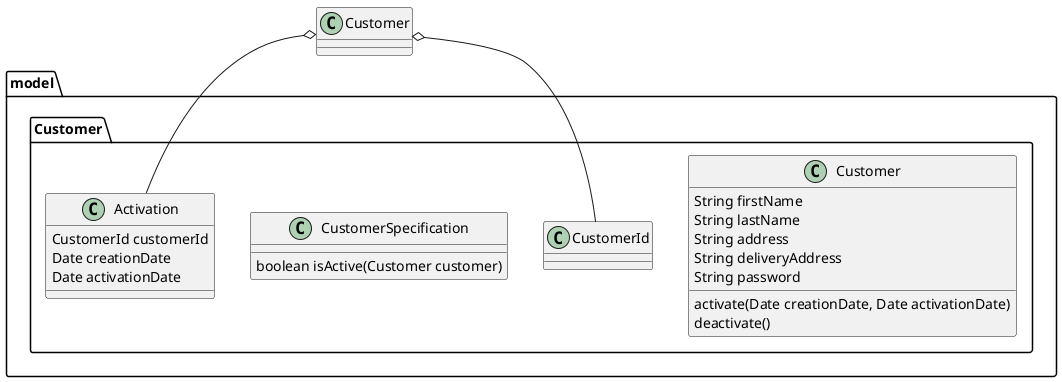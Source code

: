 @startuml

package model.Customer {

    class Customer {
      String firstName
      String lastName
      String address
      String deliveryAddress
      String password
      activate(Date creationDate, Date activationDate)
      deactivate()
    }

    class CustomerId {
    }

    class CustomerSpecification {
      boolean isActive(Customer customer)
    }

    class Activation {
          CustomerId customerId
          Date creationDate
          Date activationDate
    }
}

Customer o-- CustomerId
Customer o-- Activation

@enduml